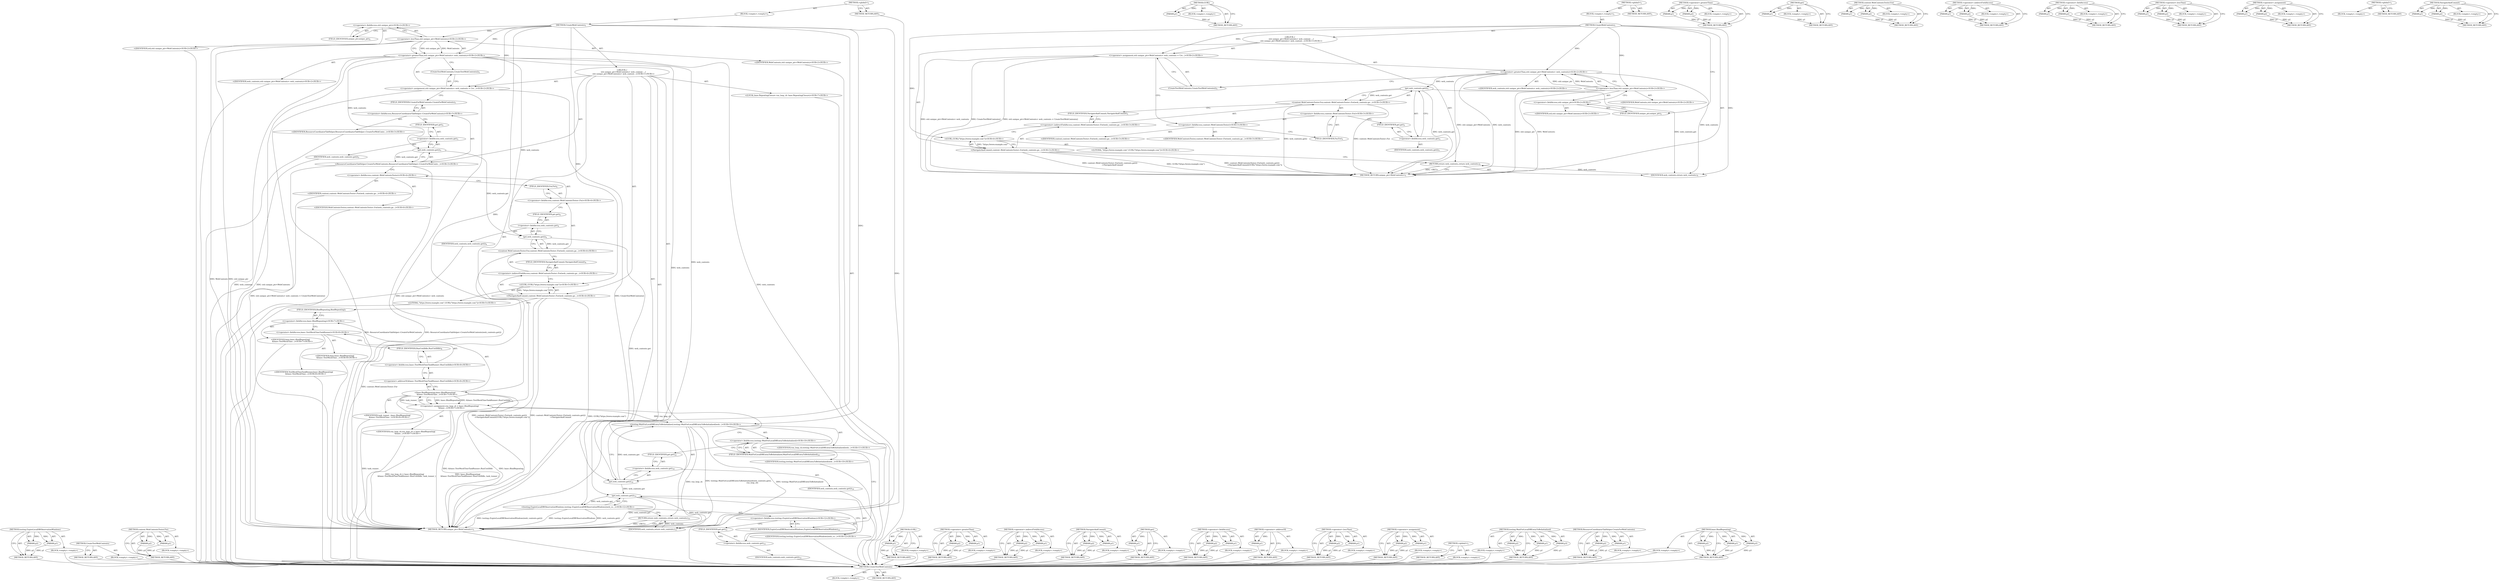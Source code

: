 digraph "base.BindRepeating" {
vulnerable_77 [label=<(METHOD,CreateTestWebContents)>];
vulnerable_78 [label=<(BLOCK,&lt;empty&gt;,&lt;empty&gt;)>];
vulnerable_79 [label=<(METHOD_RETURN,ANY)>];
vulnerable_99 [label=<(METHOD,GURL)>];
vulnerable_100 [label=<(PARAM,p1)>];
vulnerable_101 [label=<(BLOCK,&lt;empty&gt;,&lt;empty&gt;)>];
vulnerable_102 [label=<(METHOD_RETURN,ANY)>];
vulnerable_6 [label=<(METHOD,&lt;global&gt;)<SUB>1</SUB>>];
vulnerable_7 [label=<(BLOCK,&lt;empty&gt;,&lt;empty&gt;)<SUB>1</SUB>>];
vulnerable_8 [label=<(METHOD,CreateWebContents)<SUB>1</SUB>>];
vulnerable_9 [label="<(BLOCK,{
     std::unique_ptr&lt;WebContents&gt; web_content...,{
     std::unique_ptr&lt;WebContents&gt; web_content...)<SUB>1</SUB>>"];
vulnerable_10 [label="<(&lt;operator&gt;.assignment,std::unique_ptr&lt;WebContents&gt; web_contents = Cre...)<SUB>2</SUB>>"];
vulnerable_11 [label="<(&lt;operator&gt;.greaterThan,std::unique_ptr&lt;WebContents&gt; web_contents)<SUB>2</SUB>>"];
vulnerable_12 [label="<(&lt;operator&gt;.lessThan,std::unique_ptr&lt;WebContents)<SUB>2</SUB>>"];
vulnerable_13 [label="<(&lt;operator&gt;.fieldAccess,std::unique_ptr)<SUB>2</SUB>>"];
vulnerable_14 [label="<(IDENTIFIER,std,std::unique_ptr&lt;WebContents)<SUB>2</SUB>>"];
vulnerable_15 [label=<(FIELD_IDENTIFIER,unique_ptr,unique_ptr)<SUB>2</SUB>>];
vulnerable_16 [label="<(IDENTIFIER,WebContents,std::unique_ptr&lt;WebContents)<SUB>2</SUB>>"];
vulnerable_17 [label="<(IDENTIFIER,web_contents,std::unique_ptr&lt;WebContents&gt; web_contents)<SUB>2</SUB>>"];
vulnerable_18 [label=<(CreateTestWebContents,CreateTestWebContents())<SUB>2</SUB>>];
vulnerable_19 [label="<(NavigateAndCommit,content::WebContentsTester::For(web_contents.ge...)<SUB>3</SUB>>"];
vulnerable_20 [label="<(&lt;operator&gt;.indirectFieldAccess,content::WebContentsTester::For(web_contents.ge...)<SUB>3</SUB>>"];
vulnerable_21 [label="<(content.WebContentsTester.For,content::WebContentsTester::For(web_contents.ge...)<SUB>3</SUB>>"];
vulnerable_22 [label="<(&lt;operator&gt;.fieldAccess,content::WebContentsTester::For)<SUB>3</SUB>>"];
vulnerable_23 [label="<(&lt;operator&gt;.fieldAccess,content::WebContentsTester)<SUB>3</SUB>>"];
vulnerable_24 [label="<(IDENTIFIER,content,content::WebContentsTester::For(web_contents.ge...)<SUB>3</SUB>>"];
vulnerable_25 [label="<(IDENTIFIER,WebContentsTester,content::WebContentsTester::For(web_contents.ge...)<SUB>3</SUB>>"];
vulnerable_26 [label=<(FIELD_IDENTIFIER,For,For)<SUB>3</SUB>>];
vulnerable_27 [label=<(get,web_contents.get())<SUB>3</SUB>>];
vulnerable_28 [label=<(&lt;operator&gt;.fieldAccess,web_contents.get)<SUB>3</SUB>>];
vulnerable_29 [label=<(IDENTIFIER,web_contents,web_contents.get())<SUB>3</SUB>>];
vulnerable_30 [label=<(FIELD_IDENTIFIER,get,get)<SUB>3</SUB>>];
vulnerable_31 [label=<(FIELD_IDENTIFIER,NavigateAndCommit,NavigateAndCommit)<SUB>3</SUB>>];
vulnerable_32 [label="<(GURL,GURL(&quot;https://www.example.com&quot;))<SUB>4</SUB>>"];
vulnerable_33 [label="<(LITERAL,&quot;https://www.example.com&quot;,GURL(&quot;https://www.example.com&quot;))<SUB>4</SUB>>"];
vulnerable_34 [label=<(RETURN,return web_contents;,return web_contents;)<SUB>5</SUB>>];
vulnerable_35 [label=<(IDENTIFIER,web_contents,return web_contents;)<SUB>5</SUB>>];
vulnerable_36 [label=<(METHOD_RETURN,unique_ptr&lt;WebContents&gt;)<SUB>1</SUB>>];
vulnerable_38 [label=<(METHOD_RETURN,ANY)<SUB>1</SUB>>];
vulnerable_62 [label=<(METHOD,&lt;operator&gt;.greaterThan)>];
vulnerable_63 [label=<(PARAM,p1)>];
vulnerable_64 [label=<(PARAM,p2)>];
vulnerable_65 [label=<(BLOCK,&lt;empty&gt;,&lt;empty&gt;)>];
vulnerable_66 [label=<(METHOD_RETURN,ANY)>];
vulnerable_95 [label=<(METHOD,get)>];
vulnerable_96 [label=<(PARAM,p1)>];
vulnerable_97 [label=<(BLOCK,&lt;empty&gt;,&lt;empty&gt;)>];
vulnerable_98 [label=<(METHOD_RETURN,ANY)>];
vulnerable_90 [label=<(METHOD,content.WebContentsTester.For)>];
vulnerable_91 [label=<(PARAM,p1)>];
vulnerable_92 [label=<(PARAM,p2)>];
vulnerable_93 [label=<(BLOCK,&lt;empty&gt;,&lt;empty&gt;)>];
vulnerable_94 [label=<(METHOD_RETURN,ANY)>];
vulnerable_85 [label=<(METHOD,&lt;operator&gt;.indirectFieldAccess)>];
vulnerable_86 [label=<(PARAM,p1)>];
vulnerable_87 [label=<(PARAM,p2)>];
vulnerable_88 [label=<(BLOCK,&lt;empty&gt;,&lt;empty&gt;)>];
vulnerable_89 [label=<(METHOD_RETURN,ANY)>];
vulnerable_72 [label=<(METHOD,&lt;operator&gt;.fieldAccess)>];
vulnerable_73 [label=<(PARAM,p1)>];
vulnerable_74 [label=<(PARAM,p2)>];
vulnerable_75 [label=<(BLOCK,&lt;empty&gt;,&lt;empty&gt;)>];
vulnerable_76 [label=<(METHOD_RETURN,ANY)>];
vulnerable_67 [label=<(METHOD,&lt;operator&gt;.lessThan)>];
vulnerable_68 [label=<(PARAM,p1)>];
vulnerable_69 [label=<(PARAM,p2)>];
vulnerable_70 [label=<(BLOCK,&lt;empty&gt;,&lt;empty&gt;)>];
vulnerable_71 [label=<(METHOD_RETURN,ANY)>];
vulnerable_57 [label=<(METHOD,&lt;operator&gt;.assignment)>];
vulnerable_58 [label=<(PARAM,p1)>];
vulnerable_59 [label=<(PARAM,p2)>];
vulnerable_60 [label=<(BLOCK,&lt;empty&gt;,&lt;empty&gt;)>];
vulnerable_61 [label=<(METHOD_RETURN,ANY)>];
vulnerable_51 [label=<(METHOD,&lt;global&gt;)<SUB>1</SUB>>];
vulnerable_52 [label=<(BLOCK,&lt;empty&gt;,&lt;empty&gt;)>];
vulnerable_53 [label=<(METHOD_RETURN,ANY)>];
vulnerable_80 [label=<(METHOD,NavigateAndCommit)>];
vulnerable_81 [label=<(PARAM,p1)>];
vulnerable_82 [label=<(PARAM,p2)>];
vulnerable_83 [label=<(BLOCK,&lt;empty&gt;,&lt;empty&gt;)>];
vulnerable_84 [label=<(METHOD_RETURN,ANY)>];
fixed_169 [label=<(METHOD,testing.ExpireLocalDBObservationWindows)>];
fixed_170 [label=<(PARAM,p1)>];
fixed_171 [label=<(PARAM,p2)>];
fixed_172 [label=<(BLOCK,&lt;empty&gt;,&lt;empty&gt;)>];
fixed_173 [label=<(METHOD_RETURN,ANY)>];
fixed_122 [label=<(METHOD,CreateTestWebContents)>];
fixed_123 [label=<(BLOCK,&lt;empty&gt;,&lt;empty&gt;)>];
fixed_124 [label=<(METHOD_RETURN,ANY)>];
fixed_144 [label=<(METHOD,content.WebContentsTester.For)>];
fixed_145 [label=<(PARAM,p1)>];
fixed_146 [label=<(PARAM,p2)>];
fixed_147 [label=<(BLOCK,&lt;empty&gt;,&lt;empty&gt;)>];
fixed_148 [label=<(METHOD_RETURN,ANY)>];
fixed_6 [label=<(METHOD,&lt;global&gt;)<SUB>1</SUB>>];
fixed_7 [label=<(BLOCK,&lt;empty&gt;,&lt;empty&gt;)<SUB>1</SUB>>];
fixed_8 [label=<(METHOD,CreateWebContents)<SUB>1</SUB>>];
fixed_9 [label="<(BLOCK,{
     std::unique_ptr&lt;WebContents&gt; web_content...,{
     std::unique_ptr&lt;WebContents&gt; web_content...)<SUB>1</SUB>>"];
fixed_10 [label="<(&lt;operator&gt;.assignment,std::unique_ptr&lt;WebContents&gt; web_contents = Cre...)<SUB>2</SUB>>"];
fixed_11 [label="<(&lt;operator&gt;.greaterThan,std::unique_ptr&lt;WebContents&gt; web_contents)<SUB>2</SUB>>"];
fixed_12 [label="<(&lt;operator&gt;.lessThan,std::unique_ptr&lt;WebContents)<SUB>2</SUB>>"];
fixed_13 [label="<(&lt;operator&gt;.fieldAccess,std::unique_ptr)<SUB>2</SUB>>"];
fixed_14 [label="<(IDENTIFIER,std,std::unique_ptr&lt;WebContents)<SUB>2</SUB>>"];
fixed_15 [label=<(FIELD_IDENTIFIER,unique_ptr,unique_ptr)<SUB>2</SUB>>];
fixed_16 [label="<(IDENTIFIER,WebContents,std::unique_ptr&lt;WebContents)<SUB>2</SUB>>"];
fixed_17 [label="<(IDENTIFIER,web_contents,std::unique_ptr&lt;WebContents&gt; web_contents)<SUB>2</SUB>>"];
fixed_18 [label=<(CreateTestWebContents,CreateTestWebContents())<SUB>2</SUB>>];
fixed_19 [label="<(ResourceCoordinatorTabHelper.CreateForWebContents,ResourceCoordinatorTabHelper::CreateForWebConte...)<SUB>3</SUB>>"];
fixed_20 [label="<(&lt;operator&gt;.fieldAccess,ResourceCoordinatorTabHelper::CreateForWebContents)<SUB>3</SUB>>"];
fixed_21 [label="<(IDENTIFIER,ResourceCoordinatorTabHelper,ResourceCoordinatorTabHelper::CreateForWebConte...)<SUB>3</SUB>>"];
fixed_22 [label=<(FIELD_IDENTIFIER,CreateForWebContents,CreateForWebContents)<SUB>3</SUB>>];
fixed_23 [label=<(get,web_contents.get())<SUB>3</SUB>>];
fixed_24 [label=<(&lt;operator&gt;.fieldAccess,web_contents.get)<SUB>3</SUB>>];
fixed_25 [label=<(IDENTIFIER,web_contents,web_contents.get())<SUB>3</SUB>>];
fixed_26 [label=<(FIELD_IDENTIFIER,get,get)<SUB>3</SUB>>];
fixed_27 [label="<(NavigateAndCommit,content::WebContentsTester::For(web_contents.ge...)<SUB>4</SUB>>"];
fixed_28 [label="<(&lt;operator&gt;.indirectFieldAccess,content::WebContentsTester::For(web_contents.ge...)<SUB>4</SUB>>"];
fixed_29 [label="<(content.WebContentsTester.For,content::WebContentsTester::For(web_contents.ge...)<SUB>4</SUB>>"];
fixed_30 [label="<(&lt;operator&gt;.fieldAccess,content::WebContentsTester::For)<SUB>4</SUB>>"];
fixed_31 [label="<(&lt;operator&gt;.fieldAccess,content::WebContentsTester)<SUB>4</SUB>>"];
fixed_32 [label="<(IDENTIFIER,content,content::WebContentsTester::For(web_contents.ge...)<SUB>4</SUB>>"];
fixed_33 [label="<(IDENTIFIER,WebContentsTester,content::WebContentsTester::For(web_contents.ge...)<SUB>4</SUB>>"];
fixed_34 [label=<(FIELD_IDENTIFIER,For,For)<SUB>4</SUB>>];
fixed_35 [label=<(get,web_contents.get())<SUB>4</SUB>>];
fixed_36 [label=<(&lt;operator&gt;.fieldAccess,web_contents.get)<SUB>4</SUB>>];
fixed_37 [label=<(IDENTIFIER,web_contents,web_contents.get())<SUB>4</SUB>>];
fixed_38 [label=<(FIELD_IDENTIFIER,get,get)<SUB>4</SUB>>];
fixed_39 [label=<(FIELD_IDENTIFIER,NavigateAndCommit,NavigateAndCommit)<SUB>4</SUB>>];
fixed_40 [label="<(GURL,GURL(&quot;https://www.example.com&quot;))<SUB>5</SUB>>"];
fixed_41 [label="<(LITERAL,&quot;https://www.example.com&quot;,GURL(&quot;https://www.example.com&quot;))<SUB>5</SUB>>"];
fixed_42 [label="<(LOCAL,base.RepeatingClosure run_loop_cb: base.RepeatingClosure)<SUB>7</SUB>>"];
fixed_43 [label="<(&lt;operator&gt;.assignment,run_loop_cb = base::BindRepeating(
       &amp;base...)<SUB>7</SUB>>"];
fixed_44 [label="<(IDENTIFIER,run_loop_cb,run_loop_cb = base::BindRepeating(
       &amp;base...)<SUB>7</SUB>>"];
fixed_45 [label="<(base.BindRepeating,base::BindRepeating(
       &amp;base::TestMockTime...)<SUB>7</SUB>>"];
fixed_46 [label="<(&lt;operator&gt;.fieldAccess,base::BindRepeating)<SUB>7</SUB>>"];
fixed_47 [label="<(IDENTIFIER,base,base::BindRepeating(
       &amp;base::TestMockTime...)<SUB>7</SUB>>"];
fixed_48 [label=<(FIELD_IDENTIFIER,BindRepeating,BindRepeating)<SUB>7</SUB>>];
fixed_49 [label="<(&lt;operator&gt;.addressOf,&amp;base::TestMockTimeTaskRunner::RunUntilIdle)<SUB>8</SUB>>"];
fixed_50 [label="<(&lt;operator&gt;.fieldAccess,base::TestMockTimeTaskRunner::RunUntilIdle)<SUB>8</SUB>>"];
fixed_51 [label="<(&lt;operator&gt;.fieldAccess,base::TestMockTimeTaskRunner)<SUB>8</SUB>>"];
fixed_52 [label="<(IDENTIFIER,base,base::BindRepeating(
       &amp;base::TestMockTime...)<SUB>8</SUB>>"];
fixed_53 [label="<(IDENTIFIER,TestMockTimeTaskRunner,base::BindRepeating(
       &amp;base::TestMockTime...)<SUB>8</SUB>>"];
fixed_54 [label=<(FIELD_IDENTIFIER,RunUntilIdle,RunUntilIdle)<SUB>8</SUB>>];
fixed_55 [label="<(IDENTIFIER,task_runner_,base::BindRepeating(
       &amp;base::TestMockTime...)<SUB>8</SUB>>"];
fixed_56 [label="<(testing.WaitForLocalDBEntryToBeInitialized,testing::WaitForLocalDBEntryToBeInitialized(web...)<SUB>10</SUB>>"];
fixed_57 [label="<(&lt;operator&gt;.fieldAccess,testing::WaitForLocalDBEntryToBeInitialized)<SUB>10</SUB>>"];
fixed_58 [label="<(IDENTIFIER,testing,testing::WaitForLocalDBEntryToBeInitialized(web...)<SUB>10</SUB>>"];
fixed_59 [label=<(FIELD_IDENTIFIER,WaitForLocalDBEntryToBeInitialized,WaitForLocalDBEntryToBeInitialized)<SUB>10</SUB>>];
fixed_60 [label=<(get,web_contents.get())<SUB>10</SUB>>];
fixed_61 [label=<(&lt;operator&gt;.fieldAccess,web_contents.get)<SUB>10</SUB>>];
fixed_62 [label=<(IDENTIFIER,web_contents,web_contents.get())<SUB>10</SUB>>];
fixed_63 [label=<(FIELD_IDENTIFIER,get,get)<SUB>10</SUB>>];
fixed_64 [label="<(IDENTIFIER,run_loop_cb,testing::WaitForLocalDBEntryToBeInitialized(web...)<SUB>11</SUB>>"];
fixed_65 [label="<(testing.ExpireLocalDBObservationWindows,testing::ExpireLocalDBObservationWindows(web_co...)<SUB>12</SUB>>"];
fixed_66 [label="<(&lt;operator&gt;.fieldAccess,testing::ExpireLocalDBObservationWindows)<SUB>12</SUB>>"];
fixed_67 [label="<(IDENTIFIER,testing,testing::ExpireLocalDBObservationWindows(web_co...)<SUB>12</SUB>>"];
fixed_68 [label=<(FIELD_IDENTIFIER,ExpireLocalDBObservationWindows,ExpireLocalDBObservationWindows)<SUB>12</SUB>>];
fixed_69 [label=<(get,web_contents.get())<SUB>12</SUB>>];
fixed_70 [label=<(&lt;operator&gt;.fieldAccess,web_contents.get)<SUB>12</SUB>>];
fixed_71 [label=<(IDENTIFIER,web_contents,web_contents.get())<SUB>12</SUB>>];
fixed_72 [label=<(FIELD_IDENTIFIER,get,get)<SUB>12</SUB>>];
fixed_73 [label=<(RETURN,return web_contents;,return web_contents;)<SUB>13</SUB>>];
fixed_74 [label=<(IDENTIFIER,web_contents,return web_contents;)<SUB>13</SUB>>];
fixed_75 [label=<(METHOD_RETURN,unique_ptr&lt;WebContents&gt;)<SUB>1</SUB>>];
fixed_77 [label=<(METHOD_RETURN,ANY)<SUB>1</SUB>>];
fixed_149 [label=<(METHOD,GURL)>];
fixed_150 [label=<(PARAM,p1)>];
fixed_151 [label=<(BLOCK,&lt;empty&gt;,&lt;empty&gt;)>];
fixed_152 [label=<(METHOD_RETURN,ANY)>];
fixed_107 [label=<(METHOD,&lt;operator&gt;.greaterThan)>];
fixed_108 [label=<(PARAM,p1)>];
fixed_109 [label=<(PARAM,p2)>];
fixed_110 [label=<(BLOCK,&lt;empty&gt;,&lt;empty&gt;)>];
fixed_111 [label=<(METHOD_RETURN,ANY)>];
fixed_139 [label=<(METHOD,&lt;operator&gt;.indirectFieldAccess)>];
fixed_140 [label=<(PARAM,p1)>];
fixed_141 [label=<(PARAM,p2)>];
fixed_142 [label=<(BLOCK,&lt;empty&gt;,&lt;empty&gt;)>];
fixed_143 [label=<(METHOD_RETURN,ANY)>];
fixed_134 [label=<(METHOD,NavigateAndCommit)>];
fixed_135 [label=<(PARAM,p1)>];
fixed_136 [label=<(PARAM,p2)>];
fixed_137 [label=<(BLOCK,&lt;empty&gt;,&lt;empty&gt;)>];
fixed_138 [label=<(METHOD_RETURN,ANY)>];
fixed_130 [label=<(METHOD,get)>];
fixed_131 [label=<(PARAM,p1)>];
fixed_132 [label=<(BLOCK,&lt;empty&gt;,&lt;empty&gt;)>];
fixed_133 [label=<(METHOD_RETURN,ANY)>];
fixed_117 [label=<(METHOD,&lt;operator&gt;.fieldAccess)>];
fixed_118 [label=<(PARAM,p1)>];
fixed_119 [label=<(PARAM,p2)>];
fixed_120 [label=<(BLOCK,&lt;empty&gt;,&lt;empty&gt;)>];
fixed_121 [label=<(METHOD_RETURN,ANY)>];
fixed_159 [label=<(METHOD,&lt;operator&gt;.addressOf)>];
fixed_160 [label=<(PARAM,p1)>];
fixed_161 [label=<(BLOCK,&lt;empty&gt;,&lt;empty&gt;)>];
fixed_162 [label=<(METHOD_RETURN,ANY)>];
fixed_112 [label=<(METHOD,&lt;operator&gt;.lessThan)>];
fixed_113 [label=<(PARAM,p1)>];
fixed_114 [label=<(PARAM,p2)>];
fixed_115 [label=<(BLOCK,&lt;empty&gt;,&lt;empty&gt;)>];
fixed_116 [label=<(METHOD_RETURN,ANY)>];
fixed_102 [label=<(METHOD,&lt;operator&gt;.assignment)>];
fixed_103 [label=<(PARAM,p1)>];
fixed_104 [label=<(PARAM,p2)>];
fixed_105 [label=<(BLOCK,&lt;empty&gt;,&lt;empty&gt;)>];
fixed_106 [label=<(METHOD_RETURN,ANY)>];
fixed_96 [label=<(METHOD,&lt;global&gt;)<SUB>1</SUB>>];
fixed_97 [label=<(BLOCK,&lt;empty&gt;,&lt;empty&gt;)>];
fixed_98 [label=<(METHOD_RETURN,ANY)>];
fixed_163 [label=<(METHOD,testing.WaitForLocalDBEntryToBeInitialized)>];
fixed_164 [label=<(PARAM,p1)>];
fixed_165 [label=<(PARAM,p2)>];
fixed_166 [label=<(PARAM,p3)>];
fixed_167 [label=<(BLOCK,&lt;empty&gt;,&lt;empty&gt;)>];
fixed_168 [label=<(METHOD_RETURN,ANY)>];
fixed_125 [label=<(METHOD,ResourceCoordinatorTabHelper.CreateForWebContents)>];
fixed_126 [label=<(PARAM,p1)>];
fixed_127 [label=<(PARAM,p2)>];
fixed_128 [label=<(BLOCK,&lt;empty&gt;,&lt;empty&gt;)>];
fixed_129 [label=<(METHOD_RETURN,ANY)>];
fixed_153 [label=<(METHOD,base.BindRepeating)>];
fixed_154 [label=<(PARAM,p1)>];
fixed_155 [label=<(PARAM,p2)>];
fixed_156 [label=<(PARAM,p3)>];
fixed_157 [label=<(BLOCK,&lt;empty&gt;,&lt;empty&gt;)>];
fixed_158 [label=<(METHOD_RETURN,ANY)>];
vulnerable_77 -> vulnerable_78  [key=0, label="AST: "];
vulnerable_77 -> vulnerable_79  [key=0, label="AST: "];
vulnerable_77 -> vulnerable_79  [key=1, label="CFG: "];
vulnerable_99 -> vulnerable_100  [key=0, label="AST: "];
vulnerable_99 -> vulnerable_100  [key=1, label="DDG: "];
vulnerable_99 -> vulnerable_101  [key=0, label="AST: "];
vulnerable_99 -> vulnerable_102  [key=0, label="AST: "];
vulnerable_99 -> vulnerable_102  [key=1, label="CFG: "];
vulnerable_100 -> vulnerable_102  [key=0, label="DDG: p1"];
vulnerable_6 -> vulnerable_7  [key=0, label="AST: "];
vulnerable_6 -> vulnerable_38  [key=0, label="AST: "];
vulnerable_6 -> vulnerable_38  [key=1, label="CFG: "];
vulnerable_7 -> vulnerable_8  [key=0, label="AST: "];
vulnerable_8 -> vulnerable_9  [key=0, label="AST: "];
vulnerable_8 -> vulnerable_36  [key=0, label="AST: "];
vulnerable_8 -> vulnerable_15  [key=0, label="CFG: "];
vulnerable_8 -> vulnerable_10  [key=0, label="DDG: "];
vulnerable_8 -> vulnerable_35  [key=0, label="DDG: "];
vulnerable_8 -> vulnerable_11  [key=0, label="DDG: "];
vulnerable_8 -> vulnerable_32  [key=0, label="DDG: "];
vulnerable_8 -> vulnerable_12  [key=0, label="DDG: "];
vulnerable_9 -> vulnerable_10  [key=0, label="AST: "];
vulnerable_9 -> vulnerable_19  [key=0, label="AST: "];
vulnerable_9 -> vulnerable_34  [key=0, label="AST: "];
vulnerable_10 -> vulnerable_11  [key=0, label="AST: "];
vulnerable_10 -> vulnerable_18  [key=0, label="AST: "];
vulnerable_10 -> vulnerable_23  [key=0, label="CFG: "];
vulnerable_10 -> vulnerable_36  [key=0, label="DDG: std::unique_ptr&lt;WebContents&gt; web_contents"];
vulnerable_10 -> vulnerable_36  [key=1, label="DDG: CreateTestWebContents()"];
vulnerable_10 -> vulnerable_36  [key=2, label="DDG: std::unique_ptr&lt;WebContents&gt; web_contents = CreateTestWebContents()"];
vulnerable_11 -> vulnerable_12  [key=0, label="AST: "];
vulnerable_11 -> vulnerable_17  [key=0, label="AST: "];
vulnerable_11 -> vulnerable_18  [key=0, label="CFG: "];
vulnerable_11 -> vulnerable_36  [key=0, label="DDG: std::unique_ptr&lt;WebContents"];
vulnerable_11 -> vulnerable_36  [key=1, label="DDG: web_contents"];
vulnerable_11 -> vulnerable_35  [key=0, label="DDG: web_contents"];
vulnerable_11 -> vulnerable_27  [key=0, label="DDG: web_contents"];
vulnerable_12 -> vulnerable_13  [key=0, label="AST: "];
vulnerable_12 -> vulnerable_16  [key=0, label="AST: "];
vulnerable_12 -> vulnerable_11  [key=0, label="CFG: "];
vulnerable_12 -> vulnerable_11  [key=1, label="DDG: std::unique_ptr"];
vulnerable_12 -> vulnerable_11  [key=2, label="DDG: WebContents"];
vulnerable_12 -> vulnerable_36  [key=0, label="DDG: std::unique_ptr"];
vulnerable_12 -> vulnerable_36  [key=1, label="DDG: WebContents"];
vulnerable_13 -> vulnerable_14  [key=0, label="AST: "];
vulnerable_13 -> vulnerable_15  [key=0, label="AST: "];
vulnerable_13 -> vulnerable_12  [key=0, label="CFG: "];
vulnerable_15 -> vulnerable_13  [key=0, label="CFG: "];
vulnerable_18 -> vulnerable_10  [key=0, label="CFG: "];
vulnerable_19 -> vulnerable_20  [key=0, label="AST: "];
vulnerable_19 -> vulnerable_32  [key=0, label="AST: "];
vulnerable_19 -> vulnerable_34  [key=0, label="CFG: "];
vulnerable_19 -> vulnerable_36  [key=0, label="DDG: content::WebContentsTester::For(web_contents.get())
         -&gt;NavigateAndCommit"];
vulnerable_19 -> vulnerable_36  [key=1, label="DDG: GURL(&quot;https://www.example.com&quot;)"];
vulnerable_19 -> vulnerable_36  [key=2, label="DDG: content::WebContentsTester::For(web_contents.get())
         -&gt;NavigateAndCommit(GURL(&quot;https://www.example.com&quot;))"];
vulnerable_20 -> vulnerable_21  [key=0, label="AST: "];
vulnerable_20 -> vulnerable_31  [key=0, label="AST: "];
vulnerable_20 -> vulnerable_32  [key=0, label="CFG: "];
vulnerable_21 -> vulnerable_22  [key=0, label="AST: "];
vulnerable_21 -> vulnerable_27  [key=0, label="AST: "];
vulnerable_21 -> vulnerable_31  [key=0, label="CFG: "];
vulnerable_21 -> vulnerable_36  [key=0, label="DDG: content::WebContentsTester::For"];
vulnerable_21 -> vulnerable_36  [key=1, label="DDG: web_contents.get()"];
vulnerable_22 -> vulnerable_23  [key=0, label="AST: "];
vulnerable_22 -> vulnerable_26  [key=0, label="AST: "];
vulnerable_22 -> vulnerable_30  [key=0, label="CFG: "];
vulnerable_23 -> vulnerable_24  [key=0, label="AST: "];
vulnerable_23 -> vulnerable_25  [key=0, label="AST: "];
vulnerable_23 -> vulnerable_26  [key=0, label="CFG: "];
vulnerable_26 -> vulnerable_22  [key=0, label="CFG: "];
vulnerable_27 -> vulnerable_28  [key=0, label="AST: "];
vulnerable_27 -> vulnerable_21  [key=0, label="CFG: "];
vulnerable_27 -> vulnerable_21  [key=1, label="DDG: web_contents.get"];
vulnerable_27 -> vulnerable_36  [key=0, label="DDG: web_contents.get"];
vulnerable_27 -> vulnerable_35  [key=0, label="DDG: web_contents.get"];
vulnerable_28 -> vulnerable_29  [key=0, label="AST: "];
vulnerable_28 -> vulnerable_30  [key=0, label="AST: "];
vulnerable_28 -> vulnerable_27  [key=0, label="CFG: "];
vulnerable_30 -> vulnerable_28  [key=0, label="CFG: "];
vulnerable_31 -> vulnerable_20  [key=0, label="CFG: "];
vulnerable_32 -> vulnerable_33  [key=0, label="AST: "];
vulnerable_32 -> vulnerable_19  [key=0, label="CFG: "];
vulnerable_32 -> vulnerable_19  [key=1, label="DDG: &quot;https://www.example.com&quot;"];
vulnerable_34 -> vulnerable_35  [key=0, label="AST: "];
vulnerable_34 -> vulnerable_36  [key=0, label="CFG: "];
vulnerable_34 -> vulnerable_36  [key=1, label="DDG: &lt;RET&gt;"];
vulnerable_35 -> vulnerable_34  [key=0, label="DDG: web_contents"];
vulnerable_62 -> vulnerable_63  [key=0, label="AST: "];
vulnerable_62 -> vulnerable_63  [key=1, label="DDG: "];
vulnerable_62 -> vulnerable_65  [key=0, label="AST: "];
vulnerable_62 -> vulnerable_64  [key=0, label="AST: "];
vulnerable_62 -> vulnerable_64  [key=1, label="DDG: "];
vulnerable_62 -> vulnerable_66  [key=0, label="AST: "];
vulnerable_62 -> vulnerable_66  [key=1, label="CFG: "];
vulnerable_63 -> vulnerable_66  [key=0, label="DDG: p1"];
vulnerable_64 -> vulnerable_66  [key=0, label="DDG: p2"];
vulnerable_95 -> vulnerable_96  [key=0, label="AST: "];
vulnerable_95 -> vulnerable_96  [key=1, label="DDG: "];
vulnerable_95 -> vulnerable_97  [key=0, label="AST: "];
vulnerable_95 -> vulnerable_98  [key=0, label="AST: "];
vulnerable_95 -> vulnerable_98  [key=1, label="CFG: "];
vulnerable_96 -> vulnerable_98  [key=0, label="DDG: p1"];
vulnerable_90 -> vulnerable_91  [key=0, label="AST: "];
vulnerable_90 -> vulnerable_91  [key=1, label="DDG: "];
vulnerable_90 -> vulnerable_93  [key=0, label="AST: "];
vulnerable_90 -> vulnerable_92  [key=0, label="AST: "];
vulnerable_90 -> vulnerable_92  [key=1, label="DDG: "];
vulnerable_90 -> vulnerable_94  [key=0, label="AST: "];
vulnerable_90 -> vulnerable_94  [key=1, label="CFG: "];
vulnerable_91 -> vulnerable_94  [key=0, label="DDG: p1"];
vulnerable_92 -> vulnerable_94  [key=0, label="DDG: p2"];
vulnerable_85 -> vulnerable_86  [key=0, label="AST: "];
vulnerable_85 -> vulnerable_86  [key=1, label="DDG: "];
vulnerable_85 -> vulnerable_88  [key=0, label="AST: "];
vulnerable_85 -> vulnerable_87  [key=0, label="AST: "];
vulnerable_85 -> vulnerable_87  [key=1, label="DDG: "];
vulnerable_85 -> vulnerable_89  [key=0, label="AST: "];
vulnerable_85 -> vulnerable_89  [key=1, label="CFG: "];
vulnerable_86 -> vulnerable_89  [key=0, label="DDG: p1"];
vulnerable_87 -> vulnerable_89  [key=0, label="DDG: p2"];
vulnerable_72 -> vulnerable_73  [key=0, label="AST: "];
vulnerable_72 -> vulnerable_73  [key=1, label="DDG: "];
vulnerable_72 -> vulnerable_75  [key=0, label="AST: "];
vulnerable_72 -> vulnerable_74  [key=0, label="AST: "];
vulnerable_72 -> vulnerable_74  [key=1, label="DDG: "];
vulnerable_72 -> vulnerable_76  [key=0, label="AST: "];
vulnerable_72 -> vulnerable_76  [key=1, label="CFG: "];
vulnerable_73 -> vulnerable_76  [key=0, label="DDG: p1"];
vulnerable_74 -> vulnerable_76  [key=0, label="DDG: p2"];
vulnerable_67 -> vulnerable_68  [key=0, label="AST: "];
vulnerable_67 -> vulnerable_68  [key=1, label="DDG: "];
vulnerable_67 -> vulnerable_70  [key=0, label="AST: "];
vulnerable_67 -> vulnerable_69  [key=0, label="AST: "];
vulnerable_67 -> vulnerable_69  [key=1, label="DDG: "];
vulnerable_67 -> vulnerable_71  [key=0, label="AST: "];
vulnerable_67 -> vulnerable_71  [key=1, label="CFG: "];
vulnerable_68 -> vulnerable_71  [key=0, label="DDG: p1"];
vulnerable_69 -> vulnerable_71  [key=0, label="DDG: p2"];
vulnerable_57 -> vulnerable_58  [key=0, label="AST: "];
vulnerable_57 -> vulnerable_58  [key=1, label="DDG: "];
vulnerable_57 -> vulnerable_60  [key=0, label="AST: "];
vulnerable_57 -> vulnerable_59  [key=0, label="AST: "];
vulnerable_57 -> vulnerable_59  [key=1, label="DDG: "];
vulnerable_57 -> vulnerable_61  [key=0, label="AST: "];
vulnerable_57 -> vulnerable_61  [key=1, label="CFG: "];
vulnerable_58 -> vulnerable_61  [key=0, label="DDG: p1"];
vulnerable_59 -> vulnerable_61  [key=0, label="DDG: p2"];
vulnerable_51 -> vulnerable_52  [key=0, label="AST: "];
vulnerable_51 -> vulnerable_53  [key=0, label="AST: "];
vulnerable_51 -> vulnerable_53  [key=1, label="CFG: "];
vulnerable_80 -> vulnerable_81  [key=0, label="AST: "];
vulnerable_80 -> vulnerable_81  [key=1, label="DDG: "];
vulnerable_80 -> vulnerable_83  [key=0, label="AST: "];
vulnerable_80 -> vulnerable_82  [key=0, label="AST: "];
vulnerable_80 -> vulnerable_82  [key=1, label="DDG: "];
vulnerable_80 -> vulnerable_84  [key=0, label="AST: "];
vulnerable_80 -> vulnerable_84  [key=1, label="CFG: "];
vulnerable_81 -> vulnerable_84  [key=0, label="DDG: p1"];
vulnerable_82 -> vulnerable_84  [key=0, label="DDG: p2"];
fixed_169 -> fixed_170  [key=0, label="AST: "];
fixed_169 -> fixed_170  [key=1, label="DDG: "];
fixed_169 -> fixed_172  [key=0, label="AST: "];
fixed_169 -> fixed_171  [key=0, label="AST: "];
fixed_169 -> fixed_171  [key=1, label="DDG: "];
fixed_169 -> fixed_173  [key=0, label="AST: "];
fixed_169 -> fixed_173  [key=1, label="CFG: "];
fixed_170 -> fixed_173  [key=0, label="DDG: p1"];
fixed_171 -> fixed_173  [key=0, label="DDG: p2"];
fixed_172 -> vulnerable_77  [key=0];
fixed_173 -> vulnerable_77  [key=0];
fixed_122 -> fixed_123  [key=0, label="AST: "];
fixed_122 -> fixed_124  [key=0, label="AST: "];
fixed_122 -> fixed_124  [key=1, label="CFG: "];
fixed_123 -> vulnerable_77  [key=0];
fixed_124 -> vulnerable_77  [key=0];
fixed_144 -> fixed_145  [key=0, label="AST: "];
fixed_144 -> fixed_145  [key=1, label="DDG: "];
fixed_144 -> fixed_147  [key=0, label="AST: "];
fixed_144 -> fixed_146  [key=0, label="AST: "];
fixed_144 -> fixed_146  [key=1, label="DDG: "];
fixed_144 -> fixed_148  [key=0, label="AST: "];
fixed_144 -> fixed_148  [key=1, label="CFG: "];
fixed_145 -> fixed_148  [key=0, label="DDG: p1"];
fixed_146 -> fixed_148  [key=0, label="DDG: p2"];
fixed_147 -> vulnerable_77  [key=0];
fixed_148 -> vulnerable_77  [key=0];
fixed_6 -> fixed_7  [key=0, label="AST: "];
fixed_6 -> fixed_77  [key=0, label="AST: "];
fixed_6 -> fixed_77  [key=1, label="CFG: "];
fixed_7 -> fixed_8  [key=0, label="AST: "];
fixed_8 -> fixed_9  [key=0, label="AST: "];
fixed_8 -> fixed_75  [key=0, label="AST: "];
fixed_8 -> fixed_15  [key=0, label="CFG: "];
fixed_8 -> fixed_10  [key=0, label="DDG: "];
fixed_8 -> fixed_56  [key=0, label="DDG: "];
fixed_8 -> fixed_74  [key=0, label="DDG: "];
fixed_8 -> fixed_11  [key=0, label="DDG: "];
fixed_8 -> fixed_40  [key=0, label="DDG: "];
fixed_8 -> fixed_45  [key=0, label="DDG: "];
fixed_8 -> fixed_12  [key=0, label="DDG: "];
fixed_9 -> fixed_10  [key=0, label="AST: "];
fixed_9 -> fixed_19  [key=0, label="AST: "];
fixed_9 -> fixed_27  [key=0, label="AST: "];
fixed_9 -> fixed_42  [key=0, label="AST: "];
fixed_9 -> fixed_43  [key=0, label="AST: "];
fixed_9 -> fixed_56  [key=0, label="AST: "];
fixed_9 -> fixed_65  [key=0, label="AST: "];
fixed_9 -> fixed_73  [key=0, label="AST: "];
fixed_10 -> fixed_11  [key=0, label="AST: "];
fixed_10 -> fixed_18  [key=0, label="AST: "];
fixed_10 -> fixed_22  [key=0, label="CFG: "];
fixed_10 -> fixed_75  [key=0, label="DDG: std::unique_ptr&lt;WebContents&gt; web_contents"];
fixed_10 -> fixed_75  [key=1, label="DDG: CreateTestWebContents()"];
fixed_10 -> fixed_75  [key=2, label="DDG: std::unique_ptr&lt;WebContents&gt; web_contents = CreateTestWebContents()"];
fixed_11 -> fixed_12  [key=0, label="AST: "];
fixed_11 -> fixed_17  [key=0, label="AST: "];
fixed_11 -> fixed_18  [key=0, label="CFG: "];
fixed_11 -> fixed_75  [key=0, label="DDG: std::unique_ptr&lt;WebContents"];
fixed_11 -> fixed_75  [key=1, label="DDG: web_contents"];
fixed_11 -> fixed_74  [key=0, label="DDG: web_contents"];
fixed_11 -> fixed_23  [key=0, label="DDG: web_contents"];
fixed_11 -> fixed_60  [key=0, label="DDG: web_contents"];
fixed_11 -> fixed_69  [key=0, label="DDG: web_contents"];
fixed_11 -> fixed_35  [key=0, label="DDG: web_contents"];
fixed_12 -> fixed_13  [key=0, label="AST: "];
fixed_12 -> fixed_16  [key=0, label="AST: "];
fixed_12 -> fixed_11  [key=0, label="CFG: "];
fixed_12 -> fixed_11  [key=1, label="DDG: std::unique_ptr"];
fixed_12 -> fixed_11  [key=2, label="DDG: WebContents"];
fixed_12 -> fixed_75  [key=0, label="DDG: std::unique_ptr"];
fixed_12 -> fixed_75  [key=1, label="DDG: WebContents"];
fixed_13 -> fixed_14  [key=0, label="AST: "];
fixed_13 -> fixed_15  [key=0, label="AST: "];
fixed_13 -> fixed_12  [key=0, label="CFG: "];
fixed_14 -> vulnerable_77  [key=0];
fixed_15 -> fixed_13  [key=0, label="CFG: "];
fixed_16 -> vulnerable_77  [key=0];
fixed_17 -> vulnerable_77  [key=0];
fixed_18 -> fixed_10  [key=0, label="CFG: "];
fixed_19 -> fixed_20  [key=0, label="AST: "];
fixed_19 -> fixed_23  [key=0, label="AST: "];
fixed_19 -> fixed_31  [key=0, label="CFG: "];
fixed_19 -> fixed_75  [key=0, label="DDG: ResourceCoordinatorTabHelper::CreateForWebContents"];
fixed_19 -> fixed_75  [key=1, label="DDG: ResourceCoordinatorTabHelper::CreateForWebContents(web_contents.get())"];
fixed_20 -> fixed_21  [key=0, label="AST: "];
fixed_20 -> fixed_22  [key=0, label="AST: "];
fixed_20 -> fixed_26  [key=0, label="CFG: "];
fixed_21 -> vulnerable_77  [key=0];
fixed_22 -> fixed_20  [key=0, label="CFG: "];
fixed_23 -> fixed_24  [key=0, label="AST: "];
fixed_23 -> fixed_19  [key=0, label="CFG: "];
fixed_23 -> fixed_19  [key=1, label="DDG: web_contents.get"];
fixed_23 -> fixed_35  [key=0, label="DDG: web_contents.get"];
fixed_24 -> fixed_25  [key=0, label="AST: "];
fixed_24 -> fixed_26  [key=0, label="AST: "];
fixed_24 -> fixed_23  [key=0, label="CFG: "];
fixed_25 -> vulnerable_77  [key=0];
fixed_26 -> fixed_24  [key=0, label="CFG: "];
fixed_27 -> fixed_28  [key=0, label="AST: "];
fixed_27 -> fixed_40  [key=0, label="AST: "];
fixed_27 -> fixed_48  [key=0, label="CFG: "];
fixed_27 -> fixed_75  [key=0, label="DDG: content::WebContentsTester::For(web_contents.get())
         -&gt;NavigateAndCommit"];
fixed_27 -> fixed_75  [key=1, label="DDG: GURL(&quot;https://www.example.com&quot;)"];
fixed_27 -> fixed_75  [key=2, label="DDG: content::WebContentsTester::For(web_contents.get())
         -&gt;NavigateAndCommit(GURL(&quot;https://www.example.com&quot;))"];
fixed_28 -> fixed_29  [key=0, label="AST: "];
fixed_28 -> fixed_39  [key=0, label="AST: "];
fixed_28 -> fixed_40  [key=0, label="CFG: "];
fixed_29 -> fixed_30  [key=0, label="AST: "];
fixed_29 -> fixed_35  [key=0, label="AST: "];
fixed_29 -> fixed_39  [key=0, label="CFG: "];
fixed_29 -> fixed_75  [key=0, label="DDG: content::WebContentsTester::For"];
fixed_30 -> fixed_31  [key=0, label="AST: "];
fixed_30 -> fixed_34  [key=0, label="AST: "];
fixed_30 -> fixed_38  [key=0, label="CFG: "];
fixed_31 -> fixed_32  [key=0, label="AST: "];
fixed_31 -> fixed_33  [key=0, label="AST: "];
fixed_31 -> fixed_34  [key=0, label="CFG: "];
fixed_32 -> vulnerable_77  [key=0];
fixed_33 -> vulnerable_77  [key=0];
fixed_34 -> fixed_30  [key=0, label="CFG: "];
fixed_35 -> fixed_36  [key=0, label="AST: "];
fixed_35 -> fixed_29  [key=0, label="CFG: "];
fixed_35 -> fixed_29  [key=1, label="DDG: web_contents.get"];
fixed_35 -> fixed_60  [key=0, label="DDG: web_contents.get"];
fixed_36 -> fixed_37  [key=0, label="AST: "];
fixed_36 -> fixed_38  [key=0, label="AST: "];
fixed_36 -> fixed_35  [key=0, label="CFG: "];
fixed_37 -> vulnerable_77  [key=0];
fixed_38 -> fixed_36  [key=0, label="CFG: "];
fixed_39 -> fixed_28  [key=0, label="CFG: "];
fixed_40 -> fixed_41  [key=0, label="AST: "];
fixed_40 -> fixed_27  [key=0, label="CFG: "];
fixed_40 -> fixed_27  [key=1, label="DDG: &quot;https://www.example.com&quot;"];
fixed_41 -> vulnerable_77  [key=0];
fixed_42 -> vulnerable_77  [key=0];
fixed_43 -> fixed_44  [key=0, label="AST: "];
fixed_43 -> fixed_45  [key=0, label="AST: "];
fixed_43 -> fixed_59  [key=0, label="CFG: "];
fixed_43 -> fixed_75  [key=0, label="DDG: base::BindRepeating(
       &amp;base::TestMockTimeTaskRunner::RunUntilIdle, task_runner_)"];
fixed_43 -> fixed_75  [key=1, label="DDG: run_loop_cb = base::BindRepeating(
       &amp;base::TestMockTimeTaskRunner::RunUntilIdle, task_runner_)"];
fixed_43 -> fixed_56  [key=0, label="DDG: run_loop_cb"];
fixed_44 -> vulnerable_77  [key=0];
fixed_45 -> fixed_46  [key=0, label="AST: "];
fixed_45 -> fixed_49  [key=0, label="AST: "];
fixed_45 -> fixed_55  [key=0, label="AST: "];
fixed_45 -> fixed_43  [key=0, label="CFG: "];
fixed_45 -> fixed_43  [key=1, label="DDG: base::BindRepeating"];
fixed_45 -> fixed_43  [key=2, label="DDG: &amp;base::TestMockTimeTaskRunner::RunUntilIdle"];
fixed_45 -> fixed_43  [key=3, label="DDG: task_runner_"];
fixed_45 -> fixed_75  [key=0, label="DDG: base::BindRepeating"];
fixed_45 -> fixed_75  [key=1, label="DDG: &amp;base::TestMockTimeTaskRunner::RunUntilIdle"];
fixed_45 -> fixed_75  [key=2, label="DDG: task_runner_"];
fixed_46 -> fixed_47  [key=0, label="AST: "];
fixed_46 -> fixed_48  [key=0, label="AST: "];
fixed_46 -> fixed_51  [key=0, label="CFG: "];
fixed_47 -> vulnerable_77  [key=0];
fixed_48 -> fixed_46  [key=0, label="CFG: "];
fixed_49 -> fixed_50  [key=0, label="AST: "];
fixed_49 -> fixed_45  [key=0, label="CFG: "];
fixed_50 -> fixed_51  [key=0, label="AST: "];
fixed_50 -> fixed_54  [key=0, label="AST: "];
fixed_50 -> fixed_49  [key=0, label="CFG: "];
fixed_51 -> fixed_52  [key=0, label="AST: "];
fixed_51 -> fixed_53  [key=0, label="AST: "];
fixed_51 -> fixed_54  [key=0, label="CFG: "];
fixed_52 -> vulnerable_77  [key=0];
fixed_53 -> vulnerable_77  [key=0];
fixed_54 -> fixed_50  [key=0, label="CFG: "];
fixed_55 -> vulnerable_77  [key=0];
fixed_56 -> fixed_57  [key=0, label="AST: "];
fixed_56 -> fixed_60  [key=0, label="AST: "];
fixed_56 -> fixed_64  [key=0, label="AST: "];
fixed_56 -> fixed_68  [key=0, label="CFG: "];
fixed_56 -> fixed_75  [key=0, label="DDG: testing::WaitForLocalDBEntryToBeInitialized"];
fixed_56 -> fixed_75  [key=1, label="DDG: run_loop_cb"];
fixed_56 -> fixed_75  [key=2, label="DDG: testing::WaitForLocalDBEntryToBeInitialized(web_contents.get(),
                                                run_loop_cb)"];
fixed_57 -> fixed_58  [key=0, label="AST: "];
fixed_57 -> fixed_59  [key=0, label="AST: "];
fixed_57 -> fixed_63  [key=0, label="CFG: "];
fixed_58 -> vulnerable_77  [key=0];
fixed_59 -> fixed_57  [key=0, label="CFG: "];
fixed_60 -> fixed_61  [key=0, label="AST: "];
fixed_60 -> fixed_56  [key=0, label="CFG: "];
fixed_60 -> fixed_56  [key=1, label="DDG: web_contents.get"];
fixed_60 -> fixed_69  [key=0, label="DDG: web_contents.get"];
fixed_61 -> fixed_62  [key=0, label="AST: "];
fixed_61 -> fixed_63  [key=0, label="AST: "];
fixed_61 -> fixed_60  [key=0, label="CFG: "];
fixed_62 -> vulnerable_77  [key=0];
fixed_63 -> fixed_61  [key=0, label="CFG: "];
fixed_64 -> vulnerable_77  [key=0];
fixed_65 -> fixed_66  [key=0, label="AST: "];
fixed_65 -> fixed_69  [key=0, label="AST: "];
fixed_65 -> fixed_73  [key=0, label="CFG: "];
fixed_65 -> fixed_75  [key=0, label="DDG: testing::ExpireLocalDBObservationWindows"];
fixed_65 -> fixed_75  [key=1, label="DDG: web_contents.get()"];
fixed_65 -> fixed_75  [key=2, label="DDG: testing::ExpireLocalDBObservationWindows(web_contents.get())"];
fixed_66 -> fixed_67  [key=0, label="AST: "];
fixed_66 -> fixed_68  [key=0, label="AST: "];
fixed_66 -> fixed_72  [key=0, label="CFG: "];
fixed_67 -> vulnerable_77  [key=0];
fixed_68 -> fixed_66  [key=0, label="CFG: "];
fixed_69 -> fixed_70  [key=0, label="AST: "];
fixed_69 -> fixed_65  [key=0, label="CFG: "];
fixed_69 -> fixed_65  [key=1, label="DDG: web_contents.get"];
fixed_69 -> fixed_75  [key=0, label="DDG: web_contents.get"];
fixed_69 -> fixed_74  [key=0, label="DDG: web_contents.get"];
fixed_70 -> fixed_71  [key=0, label="AST: "];
fixed_70 -> fixed_72  [key=0, label="AST: "];
fixed_70 -> fixed_69  [key=0, label="CFG: "];
fixed_71 -> vulnerable_77  [key=0];
fixed_72 -> fixed_70  [key=0, label="CFG: "];
fixed_73 -> fixed_74  [key=0, label="AST: "];
fixed_73 -> fixed_75  [key=0, label="CFG: "];
fixed_73 -> fixed_75  [key=1, label="DDG: &lt;RET&gt;"];
fixed_74 -> fixed_73  [key=0, label="DDG: web_contents"];
fixed_75 -> vulnerable_77  [key=0];
fixed_77 -> vulnerable_77  [key=0];
fixed_149 -> fixed_150  [key=0, label="AST: "];
fixed_149 -> fixed_150  [key=1, label="DDG: "];
fixed_149 -> fixed_151  [key=0, label="AST: "];
fixed_149 -> fixed_152  [key=0, label="AST: "];
fixed_149 -> fixed_152  [key=1, label="CFG: "];
fixed_150 -> fixed_152  [key=0, label="DDG: p1"];
fixed_151 -> vulnerable_77  [key=0];
fixed_152 -> vulnerable_77  [key=0];
fixed_107 -> fixed_108  [key=0, label="AST: "];
fixed_107 -> fixed_108  [key=1, label="DDG: "];
fixed_107 -> fixed_110  [key=0, label="AST: "];
fixed_107 -> fixed_109  [key=0, label="AST: "];
fixed_107 -> fixed_109  [key=1, label="DDG: "];
fixed_107 -> fixed_111  [key=0, label="AST: "];
fixed_107 -> fixed_111  [key=1, label="CFG: "];
fixed_108 -> fixed_111  [key=0, label="DDG: p1"];
fixed_109 -> fixed_111  [key=0, label="DDG: p2"];
fixed_110 -> vulnerable_77  [key=0];
fixed_111 -> vulnerable_77  [key=0];
fixed_139 -> fixed_140  [key=0, label="AST: "];
fixed_139 -> fixed_140  [key=1, label="DDG: "];
fixed_139 -> fixed_142  [key=0, label="AST: "];
fixed_139 -> fixed_141  [key=0, label="AST: "];
fixed_139 -> fixed_141  [key=1, label="DDG: "];
fixed_139 -> fixed_143  [key=0, label="AST: "];
fixed_139 -> fixed_143  [key=1, label="CFG: "];
fixed_140 -> fixed_143  [key=0, label="DDG: p1"];
fixed_141 -> fixed_143  [key=0, label="DDG: p2"];
fixed_142 -> vulnerable_77  [key=0];
fixed_143 -> vulnerable_77  [key=0];
fixed_134 -> fixed_135  [key=0, label="AST: "];
fixed_134 -> fixed_135  [key=1, label="DDG: "];
fixed_134 -> fixed_137  [key=0, label="AST: "];
fixed_134 -> fixed_136  [key=0, label="AST: "];
fixed_134 -> fixed_136  [key=1, label="DDG: "];
fixed_134 -> fixed_138  [key=0, label="AST: "];
fixed_134 -> fixed_138  [key=1, label="CFG: "];
fixed_135 -> fixed_138  [key=0, label="DDG: p1"];
fixed_136 -> fixed_138  [key=0, label="DDG: p2"];
fixed_137 -> vulnerable_77  [key=0];
fixed_138 -> vulnerable_77  [key=0];
fixed_130 -> fixed_131  [key=0, label="AST: "];
fixed_130 -> fixed_131  [key=1, label="DDG: "];
fixed_130 -> fixed_132  [key=0, label="AST: "];
fixed_130 -> fixed_133  [key=0, label="AST: "];
fixed_130 -> fixed_133  [key=1, label="CFG: "];
fixed_131 -> fixed_133  [key=0, label="DDG: p1"];
fixed_132 -> vulnerable_77  [key=0];
fixed_133 -> vulnerable_77  [key=0];
fixed_117 -> fixed_118  [key=0, label="AST: "];
fixed_117 -> fixed_118  [key=1, label="DDG: "];
fixed_117 -> fixed_120  [key=0, label="AST: "];
fixed_117 -> fixed_119  [key=0, label="AST: "];
fixed_117 -> fixed_119  [key=1, label="DDG: "];
fixed_117 -> fixed_121  [key=0, label="AST: "];
fixed_117 -> fixed_121  [key=1, label="CFG: "];
fixed_118 -> fixed_121  [key=0, label="DDG: p1"];
fixed_119 -> fixed_121  [key=0, label="DDG: p2"];
fixed_120 -> vulnerable_77  [key=0];
fixed_121 -> vulnerable_77  [key=0];
fixed_159 -> fixed_160  [key=0, label="AST: "];
fixed_159 -> fixed_160  [key=1, label="DDG: "];
fixed_159 -> fixed_161  [key=0, label="AST: "];
fixed_159 -> fixed_162  [key=0, label="AST: "];
fixed_159 -> fixed_162  [key=1, label="CFG: "];
fixed_160 -> fixed_162  [key=0, label="DDG: p1"];
fixed_161 -> vulnerable_77  [key=0];
fixed_162 -> vulnerable_77  [key=0];
fixed_112 -> fixed_113  [key=0, label="AST: "];
fixed_112 -> fixed_113  [key=1, label="DDG: "];
fixed_112 -> fixed_115  [key=0, label="AST: "];
fixed_112 -> fixed_114  [key=0, label="AST: "];
fixed_112 -> fixed_114  [key=1, label="DDG: "];
fixed_112 -> fixed_116  [key=0, label="AST: "];
fixed_112 -> fixed_116  [key=1, label="CFG: "];
fixed_113 -> fixed_116  [key=0, label="DDG: p1"];
fixed_114 -> fixed_116  [key=0, label="DDG: p2"];
fixed_115 -> vulnerable_77  [key=0];
fixed_116 -> vulnerable_77  [key=0];
fixed_102 -> fixed_103  [key=0, label="AST: "];
fixed_102 -> fixed_103  [key=1, label="DDG: "];
fixed_102 -> fixed_105  [key=0, label="AST: "];
fixed_102 -> fixed_104  [key=0, label="AST: "];
fixed_102 -> fixed_104  [key=1, label="DDG: "];
fixed_102 -> fixed_106  [key=0, label="AST: "];
fixed_102 -> fixed_106  [key=1, label="CFG: "];
fixed_103 -> fixed_106  [key=0, label="DDG: p1"];
fixed_104 -> fixed_106  [key=0, label="DDG: p2"];
fixed_105 -> vulnerable_77  [key=0];
fixed_106 -> vulnerable_77  [key=0];
fixed_96 -> fixed_97  [key=0, label="AST: "];
fixed_96 -> fixed_98  [key=0, label="AST: "];
fixed_96 -> fixed_98  [key=1, label="CFG: "];
fixed_97 -> vulnerable_77  [key=0];
fixed_98 -> vulnerable_77  [key=0];
fixed_163 -> fixed_164  [key=0, label="AST: "];
fixed_163 -> fixed_164  [key=1, label="DDG: "];
fixed_163 -> fixed_167  [key=0, label="AST: "];
fixed_163 -> fixed_165  [key=0, label="AST: "];
fixed_163 -> fixed_165  [key=1, label="DDG: "];
fixed_163 -> fixed_168  [key=0, label="AST: "];
fixed_163 -> fixed_168  [key=1, label="CFG: "];
fixed_163 -> fixed_166  [key=0, label="AST: "];
fixed_163 -> fixed_166  [key=1, label="DDG: "];
fixed_164 -> fixed_168  [key=0, label="DDG: p1"];
fixed_165 -> fixed_168  [key=0, label="DDG: p2"];
fixed_166 -> fixed_168  [key=0, label="DDG: p3"];
fixed_167 -> vulnerable_77  [key=0];
fixed_168 -> vulnerable_77  [key=0];
fixed_125 -> fixed_126  [key=0, label="AST: "];
fixed_125 -> fixed_126  [key=1, label="DDG: "];
fixed_125 -> fixed_128  [key=0, label="AST: "];
fixed_125 -> fixed_127  [key=0, label="AST: "];
fixed_125 -> fixed_127  [key=1, label="DDG: "];
fixed_125 -> fixed_129  [key=0, label="AST: "];
fixed_125 -> fixed_129  [key=1, label="CFG: "];
fixed_126 -> fixed_129  [key=0, label="DDG: p1"];
fixed_127 -> fixed_129  [key=0, label="DDG: p2"];
fixed_128 -> vulnerable_77  [key=0];
fixed_129 -> vulnerable_77  [key=0];
fixed_153 -> fixed_154  [key=0, label="AST: "];
fixed_153 -> fixed_154  [key=1, label="DDG: "];
fixed_153 -> fixed_157  [key=0, label="AST: "];
fixed_153 -> fixed_155  [key=0, label="AST: "];
fixed_153 -> fixed_155  [key=1, label="DDG: "];
fixed_153 -> fixed_158  [key=0, label="AST: "];
fixed_153 -> fixed_158  [key=1, label="CFG: "];
fixed_153 -> fixed_156  [key=0, label="AST: "];
fixed_153 -> fixed_156  [key=1, label="DDG: "];
fixed_154 -> fixed_158  [key=0, label="DDG: p1"];
fixed_155 -> fixed_158  [key=0, label="DDG: p2"];
fixed_156 -> fixed_158  [key=0, label="DDG: p3"];
fixed_157 -> vulnerable_77  [key=0];
fixed_158 -> vulnerable_77  [key=0];
}
